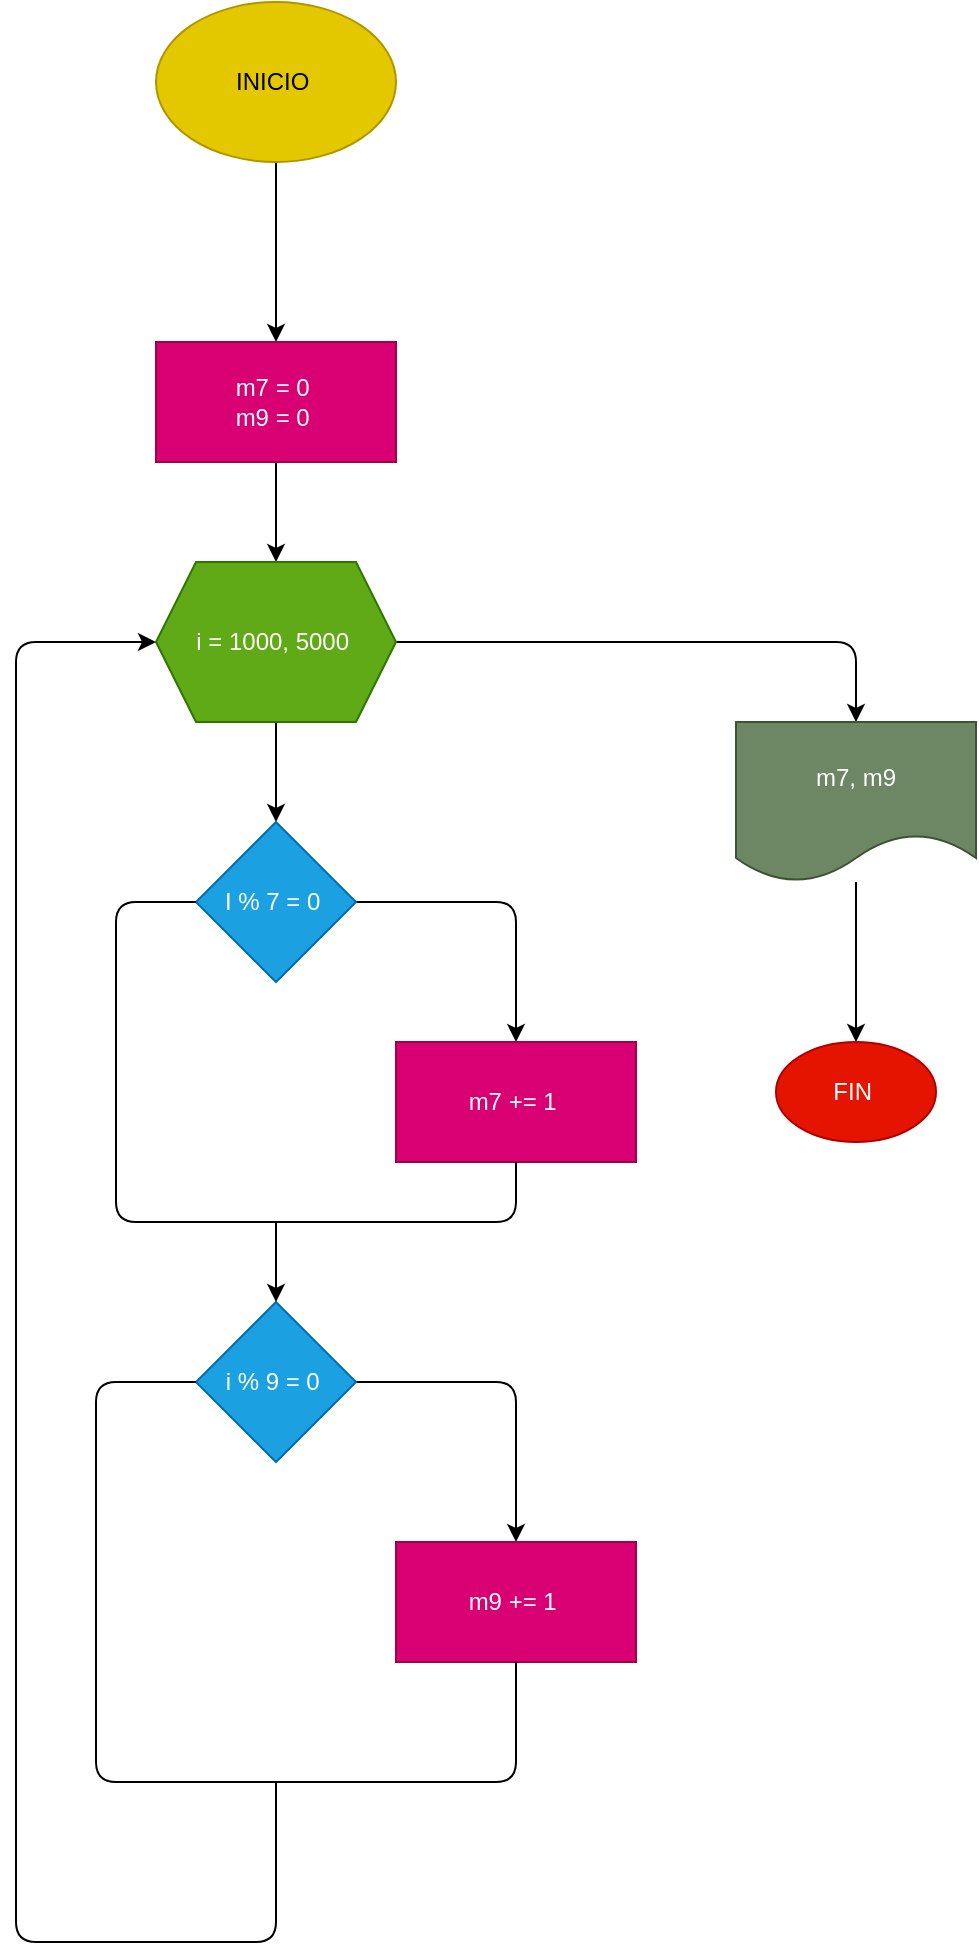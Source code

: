 <mxfile>
    <diagram id="5vxR-Aoc-RKuDeSNvJT-" name="Page-1">
        <mxGraphModel dx="125" dy="509" grid="1" gridSize="10" guides="1" tooltips="1" connect="1" arrows="1" fold="1" page="1" pageScale="1" pageWidth="850" pageHeight="1100" math="0" shadow="0">
            <root>
                <mxCell id="0"/>
                <mxCell id="1" parent="0"/>
                <mxCell id="4" value="" style="edgeStyle=none;html=1;" edge="1" parent="1" source="2" target="3">
                    <mxGeometry relative="1" as="geometry"/>
                </mxCell>
                <mxCell id="2" value="INICIO&amp;nbsp;" style="ellipse;whiteSpace=wrap;html=1;fillColor=#e3c800;fontColor=#000000;strokeColor=#B09500;" vertex="1" parent="1">
                    <mxGeometry x="460" y="30" width="120" height="80" as="geometry"/>
                </mxCell>
                <mxCell id="6" style="edgeStyle=none;html=1;entryX=0.5;entryY=0;entryDx=0;entryDy=0;" edge="1" parent="1" source="3" target="5">
                    <mxGeometry relative="1" as="geometry"/>
                </mxCell>
                <mxCell id="3" value="m7 = 0&amp;nbsp;&lt;br&gt;m9 = 0&amp;nbsp;" style="whiteSpace=wrap;html=1;fillColor=#d80073;fontColor=#ffffff;strokeColor=#A50040;" vertex="1" parent="1">
                    <mxGeometry x="460" y="200" width="120" height="60" as="geometry"/>
                </mxCell>
                <mxCell id="8" value="" style="edgeStyle=none;html=1;" edge="1" parent="1" source="5" target="7">
                    <mxGeometry relative="1" as="geometry">
                        <Array as="points">
                            <mxPoint x="810" y="350"/>
                        </Array>
                    </mxGeometry>
                </mxCell>
                <mxCell id="12" value="" style="edgeStyle=none;html=1;" edge="1" parent="1" source="5" target="11">
                    <mxGeometry relative="1" as="geometry"/>
                </mxCell>
                <mxCell id="5" value="i = 1000, 5000&amp;nbsp;" style="shape=hexagon;perimeter=hexagonPerimeter2;whiteSpace=wrap;html=1;fixedSize=1;fillColor=#60a917;fontColor=#ffffff;strokeColor=#2D7600;" vertex="1" parent="1">
                    <mxGeometry x="460" y="310" width="120" height="80" as="geometry"/>
                </mxCell>
                <mxCell id="10" value="" style="edgeStyle=none;html=1;" edge="1" parent="1" source="7" target="9">
                    <mxGeometry relative="1" as="geometry"/>
                </mxCell>
                <mxCell id="7" value="m7, m9" style="shape=document;whiteSpace=wrap;html=1;boundedLbl=1;fillColor=#6d8764;fontColor=#ffffff;strokeColor=#3A5431;" vertex="1" parent="1">
                    <mxGeometry x="750" y="390" width="120" height="80" as="geometry"/>
                </mxCell>
                <mxCell id="9" value="FIN&amp;nbsp;" style="ellipse;whiteSpace=wrap;html=1;fillColor=#e51400;fontColor=#ffffff;strokeColor=#B20000;" vertex="1" parent="1">
                    <mxGeometry x="770" y="550" width="80" height="50" as="geometry"/>
                </mxCell>
                <mxCell id="14" value="" style="edgeStyle=none;html=1;" edge="1" parent="1" source="11" target="13">
                    <mxGeometry relative="1" as="geometry">
                        <Array as="points">
                            <mxPoint x="640" y="480"/>
                        </Array>
                    </mxGeometry>
                </mxCell>
                <mxCell id="11" value="I % 7 = 0&amp;nbsp;" style="rhombus;whiteSpace=wrap;html=1;fillColor=#1ba1e2;fontColor=#ffffff;strokeColor=#006EAF;" vertex="1" parent="1">
                    <mxGeometry x="480" y="440" width="80" height="80" as="geometry"/>
                </mxCell>
                <mxCell id="13" value="m7 += 1&amp;nbsp;" style="whiteSpace=wrap;html=1;fillColor=#d80073;fontColor=#ffffff;strokeColor=#A50040;" vertex="1" parent="1">
                    <mxGeometry x="580" y="550" width="120" height="60" as="geometry"/>
                </mxCell>
                <mxCell id="21" value="" style="edgeStyle=none;html=1;" edge="1" parent="1" source="15" target="20">
                    <mxGeometry relative="1" as="geometry">
                        <Array as="points">
                            <mxPoint x="640" y="720"/>
                        </Array>
                    </mxGeometry>
                </mxCell>
                <mxCell id="15" value="i % 9 = 0&amp;nbsp;" style="rhombus;whiteSpace=wrap;html=1;fillColor=#1ba1e2;fontColor=#ffffff;strokeColor=#006EAF;" vertex="1" parent="1">
                    <mxGeometry x="480" y="680" width="80" height="80" as="geometry"/>
                </mxCell>
                <mxCell id="17" value="" style="endArrow=none;html=1;entryX=0;entryY=0.5;entryDx=0;entryDy=0;" edge="1" parent="1" target="11">
                    <mxGeometry width="50" height="50" relative="1" as="geometry">
                        <mxPoint x="520" y="640" as="sourcePoint"/>
                        <mxPoint x="580" y="500" as="targetPoint"/>
                        <Array as="points">
                            <mxPoint x="440" y="640"/>
                            <mxPoint x="440" y="480"/>
                        </Array>
                    </mxGeometry>
                </mxCell>
                <mxCell id="18" value="" style="endArrow=none;html=1;entryX=0.5;entryY=1;entryDx=0;entryDy=0;" edge="1" parent="1" target="13">
                    <mxGeometry width="50" height="50" relative="1" as="geometry">
                        <mxPoint x="520" y="640" as="sourcePoint"/>
                        <mxPoint x="650" y="500" as="targetPoint"/>
                        <Array as="points">
                            <mxPoint x="640" y="640"/>
                        </Array>
                    </mxGeometry>
                </mxCell>
                <mxCell id="19" value="" style="endArrow=classic;html=1;entryX=0.5;entryY=0;entryDx=0;entryDy=0;" edge="1" parent="1" target="15">
                    <mxGeometry width="50" height="50" relative="1" as="geometry">
                        <mxPoint x="520" y="640" as="sourcePoint"/>
                        <mxPoint x="650" y="500" as="targetPoint"/>
                    </mxGeometry>
                </mxCell>
                <mxCell id="20" value="m9 += 1&amp;nbsp;" style="whiteSpace=wrap;html=1;fillColor=#d80073;fontColor=#ffffff;strokeColor=#A50040;" vertex="1" parent="1">
                    <mxGeometry x="580" y="800" width="120" height="60" as="geometry"/>
                </mxCell>
                <mxCell id="22" value="" style="endArrow=none;html=1;entryX=0.5;entryY=1;entryDx=0;entryDy=0;" edge="1" parent="1" target="20">
                    <mxGeometry width="50" height="50" relative="1" as="geometry">
                        <mxPoint x="480" y="720" as="sourcePoint"/>
                        <mxPoint x="530" y="670" as="targetPoint"/>
                        <Array as="points">
                            <mxPoint x="430" y="720"/>
                            <mxPoint x="430" y="920"/>
                            <mxPoint x="520" y="920"/>
                            <mxPoint x="640" y="920"/>
                        </Array>
                    </mxGeometry>
                </mxCell>
                <mxCell id="23" value="" style="endArrow=none;html=1;" edge="1" parent="1">
                    <mxGeometry width="50" height="50" relative="1" as="geometry">
                        <mxPoint x="390" y="640" as="sourcePoint"/>
                        <mxPoint x="520" y="920" as="targetPoint"/>
                        <Array as="points">
                            <mxPoint x="390" y="1000"/>
                            <mxPoint x="520" y="1000"/>
                        </Array>
                    </mxGeometry>
                </mxCell>
                <mxCell id="24" value="" style="endArrow=classic;html=1;entryX=0;entryY=0.5;entryDx=0;entryDy=0;" edge="1" parent="1" target="5">
                    <mxGeometry width="50" height="50" relative="1" as="geometry">
                        <mxPoint x="390" y="650" as="sourcePoint"/>
                        <mxPoint x="530" y="670" as="targetPoint"/>
                        <Array as="points">
                            <mxPoint x="390" y="350"/>
                        </Array>
                    </mxGeometry>
                </mxCell>
            </root>
        </mxGraphModel>
    </diagram>
</mxfile>